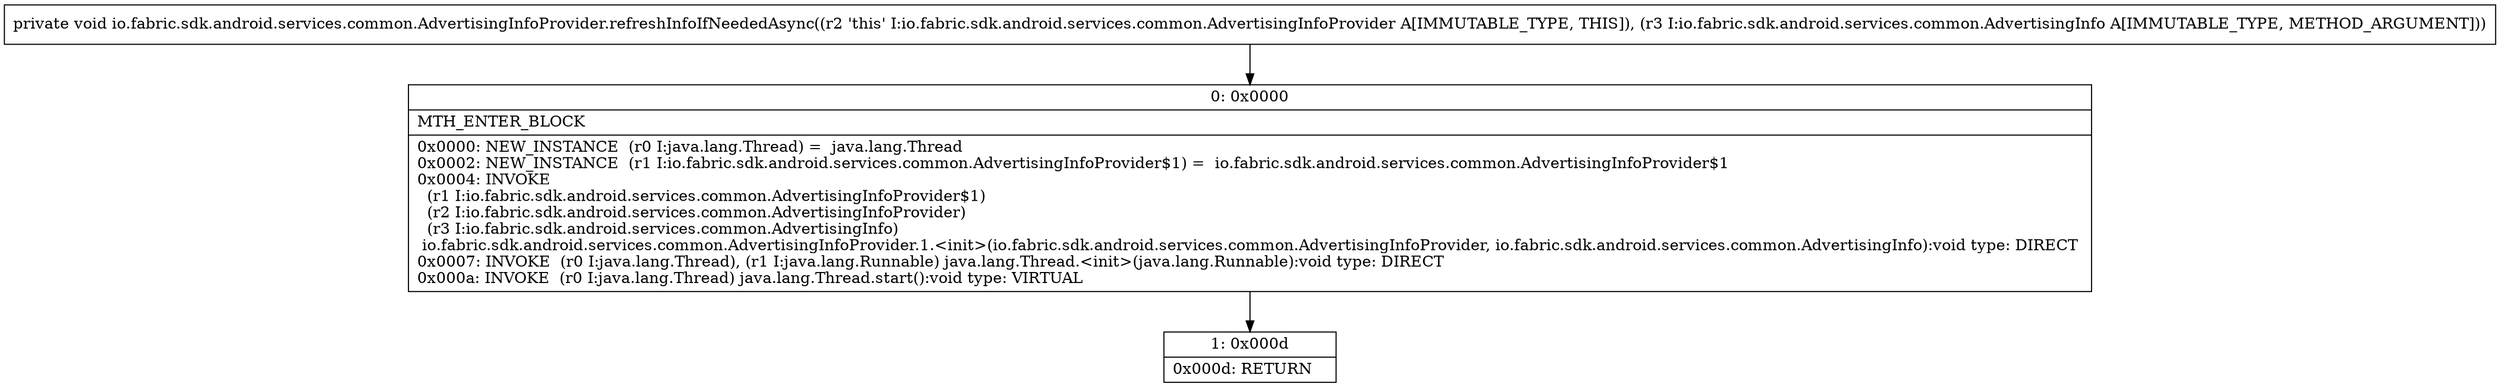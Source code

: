 digraph "CFG forio.fabric.sdk.android.services.common.AdvertisingInfoProvider.refreshInfoIfNeededAsync(Lio\/fabric\/sdk\/android\/services\/common\/AdvertisingInfo;)V" {
Node_0 [shape=record,label="{0\:\ 0x0000|MTH_ENTER_BLOCK\l|0x0000: NEW_INSTANCE  (r0 I:java.lang.Thread) =  java.lang.Thread \l0x0002: NEW_INSTANCE  (r1 I:io.fabric.sdk.android.services.common.AdvertisingInfoProvider$1) =  io.fabric.sdk.android.services.common.AdvertisingInfoProvider$1 \l0x0004: INVOKE  \l  (r1 I:io.fabric.sdk.android.services.common.AdvertisingInfoProvider$1)\l  (r2 I:io.fabric.sdk.android.services.common.AdvertisingInfoProvider)\l  (r3 I:io.fabric.sdk.android.services.common.AdvertisingInfo)\l io.fabric.sdk.android.services.common.AdvertisingInfoProvider.1.\<init\>(io.fabric.sdk.android.services.common.AdvertisingInfoProvider, io.fabric.sdk.android.services.common.AdvertisingInfo):void type: DIRECT \l0x0007: INVOKE  (r0 I:java.lang.Thread), (r1 I:java.lang.Runnable) java.lang.Thread.\<init\>(java.lang.Runnable):void type: DIRECT \l0x000a: INVOKE  (r0 I:java.lang.Thread) java.lang.Thread.start():void type: VIRTUAL \l}"];
Node_1 [shape=record,label="{1\:\ 0x000d|0x000d: RETURN   \l}"];
MethodNode[shape=record,label="{private void io.fabric.sdk.android.services.common.AdvertisingInfoProvider.refreshInfoIfNeededAsync((r2 'this' I:io.fabric.sdk.android.services.common.AdvertisingInfoProvider A[IMMUTABLE_TYPE, THIS]), (r3 I:io.fabric.sdk.android.services.common.AdvertisingInfo A[IMMUTABLE_TYPE, METHOD_ARGUMENT])) }"];
MethodNode -> Node_0;
Node_0 -> Node_1;
}

